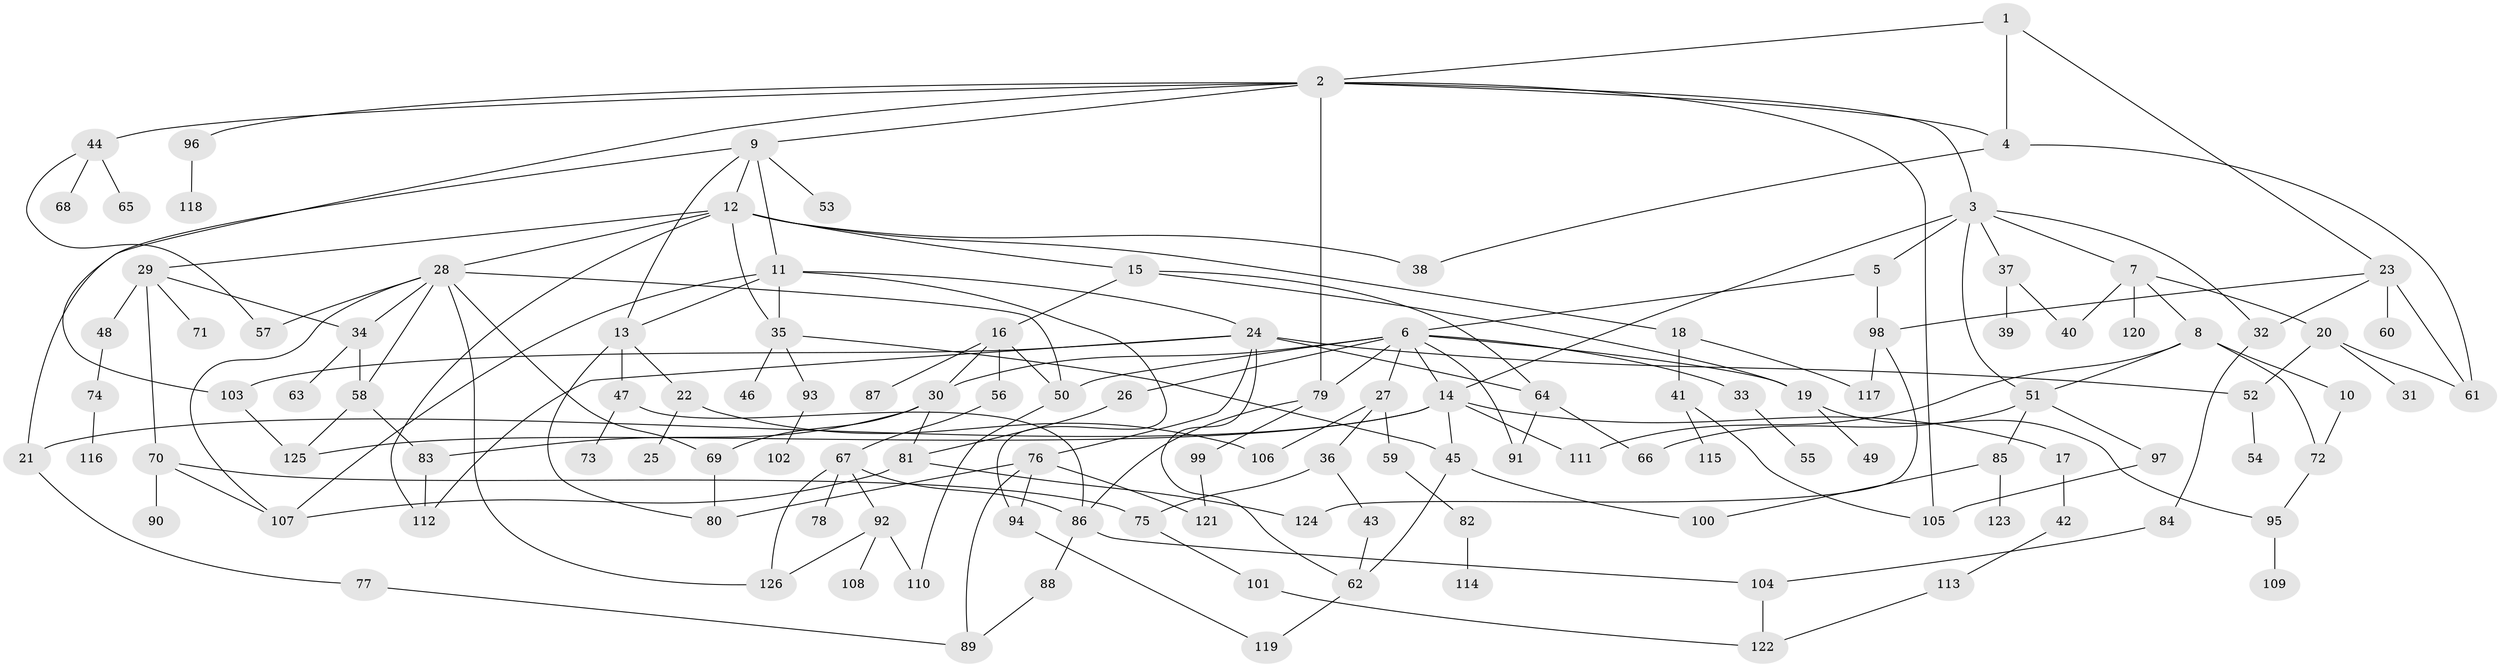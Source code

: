 // coarse degree distribution, {3: 0.07954545454545454, 9: 0.022727272727272728, 7: 0.022727272727272728, 4: 0.1590909090909091, 2: 0.32954545454545453, 1: 0.26136363636363635, 12: 0.011363636363636364, 5: 0.09090909090909091, 8: 0.011363636363636364, 14: 0.011363636363636364}
// Generated by graph-tools (version 1.1) at 2025/44/03/04/25 21:44:54]
// undirected, 126 vertices, 188 edges
graph export_dot {
graph [start="1"]
  node [color=gray90,style=filled];
  1;
  2;
  3;
  4;
  5;
  6;
  7;
  8;
  9;
  10;
  11;
  12;
  13;
  14;
  15;
  16;
  17;
  18;
  19;
  20;
  21;
  22;
  23;
  24;
  25;
  26;
  27;
  28;
  29;
  30;
  31;
  32;
  33;
  34;
  35;
  36;
  37;
  38;
  39;
  40;
  41;
  42;
  43;
  44;
  45;
  46;
  47;
  48;
  49;
  50;
  51;
  52;
  53;
  54;
  55;
  56;
  57;
  58;
  59;
  60;
  61;
  62;
  63;
  64;
  65;
  66;
  67;
  68;
  69;
  70;
  71;
  72;
  73;
  74;
  75;
  76;
  77;
  78;
  79;
  80;
  81;
  82;
  83;
  84;
  85;
  86;
  87;
  88;
  89;
  90;
  91;
  92;
  93;
  94;
  95;
  96;
  97;
  98;
  99;
  100;
  101;
  102;
  103;
  104;
  105;
  106;
  107;
  108;
  109;
  110;
  111;
  112;
  113;
  114;
  115;
  116;
  117;
  118;
  119;
  120;
  121;
  122;
  123;
  124;
  125;
  126;
  1 -- 2;
  1 -- 23;
  1 -- 4;
  2 -- 3;
  2 -- 4;
  2 -- 9;
  2 -- 44;
  2 -- 96;
  2 -- 105;
  2 -- 79;
  2 -- 103;
  3 -- 5;
  3 -- 7;
  3 -- 37;
  3 -- 51;
  3 -- 32;
  3 -- 14;
  4 -- 38;
  4 -- 61;
  5 -- 6;
  5 -- 98;
  6 -- 14;
  6 -- 26;
  6 -- 27;
  6 -- 30;
  6 -- 33;
  6 -- 50;
  6 -- 79;
  6 -- 19;
  6 -- 91;
  7 -- 8;
  7 -- 20;
  7 -- 40;
  7 -- 120;
  8 -- 10;
  8 -- 111;
  8 -- 51;
  8 -- 72;
  9 -- 11;
  9 -- 12;
  9 -- 21;
  9 -- 53;
  9 -- 13;
  10 -- 72;
  11 -- 13;
  11 -- 24;
  11 -- 35;
  11 -- 107;
  11 -- 94;
  12 -- 15;
  12 -- 18;
  12 -- 28;
  12 -- 29;
  12 -- 112;
  12 -- 35;
  12 -- 38;
  13 -- 22;
  13 -- 47;
  13 -- 80;
  14 -- 17;
  14 -- 111;
  14 -- 21;
  14 -- 45;
  14 -- 125;
  15 -- 16;
  15 -- 19;
  15 -- 64;
  16 -- 56;
  16 -- 87;
  16 -- 30;
  16 -- 50;
  17 -- 42;
  18 -- 41;
  18 -- 117;
  19 -- 49;
  19 -- 95;
  20 -- 31;
  20 -- 52;
  20 -- 61;
  21 -- 77;
  22 -- 25;
  22 -- 106;
  23 -- 32;
  23 -- 60;
  23 -- 61;
  23 -- 98;
  24 -- 76;
  24 -- 103;
  24 -- 112;
  24 -- 52;
  24 -- 64;
  24 -- 62;
  26 -- 81;
  27 -- 36;
  27 -- 59;
  27 -- 106;
  28 -- 34;
  28 -- 57;
  28 -- 58;
  28 -- 126;
  28 -- 107;
  28 -- 50;
  28 -- 69;
  29 -- 48;
  29 -- 70;
  29 -- 71;
  29 -- 34;
  30 -- 69;
  30 -- 81;
  30 -- 83;
  32 -- 84;
  33 -- 55;
  34 -- 63;
  34 -- 58;
  35 -- 45;
  35 -- 46;
  35 -- 93;
  36 -- 43;
  36 -- 75;
  37 -- 39;
  37 -- 40;
  41 -- 105;
  41 -- 115;
  42 -- 113;
  43 -- 62;
  44 -- 65;
  44 -- 68;
  44 -- 57;
  45 -- 62;
  45 -- 100;
  47 -- 73;
  47 -- 86;
  48 -- 74;
  50 -- 110;
  51 -- 66;
  51 -- 85;
  51 -- 97;
  52 -- 54;
  56 -- 67;
  58 -- 83;
  58 -- 125;
  59 -- 82;
  62 -- 119;
  64 -- 91;
  64 -- 66;
  67 -- 78;
  67 -- 92;
  67 -- 86;
  67 -- 126;
  69 -- 80;
  70 -- 75;
  70 -- 90;
  70 -- 107;
  72 -- 95;
  74 -- 116;
  75 -- 101;
  76 -- 94;
  76 -- 121;
  76 -- 80;
  76 -- 89;
  77 -- 89;
  79 -- 86;
  79 -- 99;
  81 -- 124;
  81 -- 107;
  82 -- 114;
  83 -- 112;
  84 -- 104;
  85 -- 100;
  85 -- 123;
  86 -- 88;
  86 -- 104;
  88 -- 89;
  92 -- 108;
  92 -- 110;
  92 -- 126;
  93 -- 102;
  94 -- 119;
  95 -- 109;
  96 -- 118;
  97 -- 105;
  98 -- 117;
  98 -- 124;
  99 -- 121;
  101 -- 122;
  103 -- 125;
  104 -- 122;
  113 -- 122;
}
